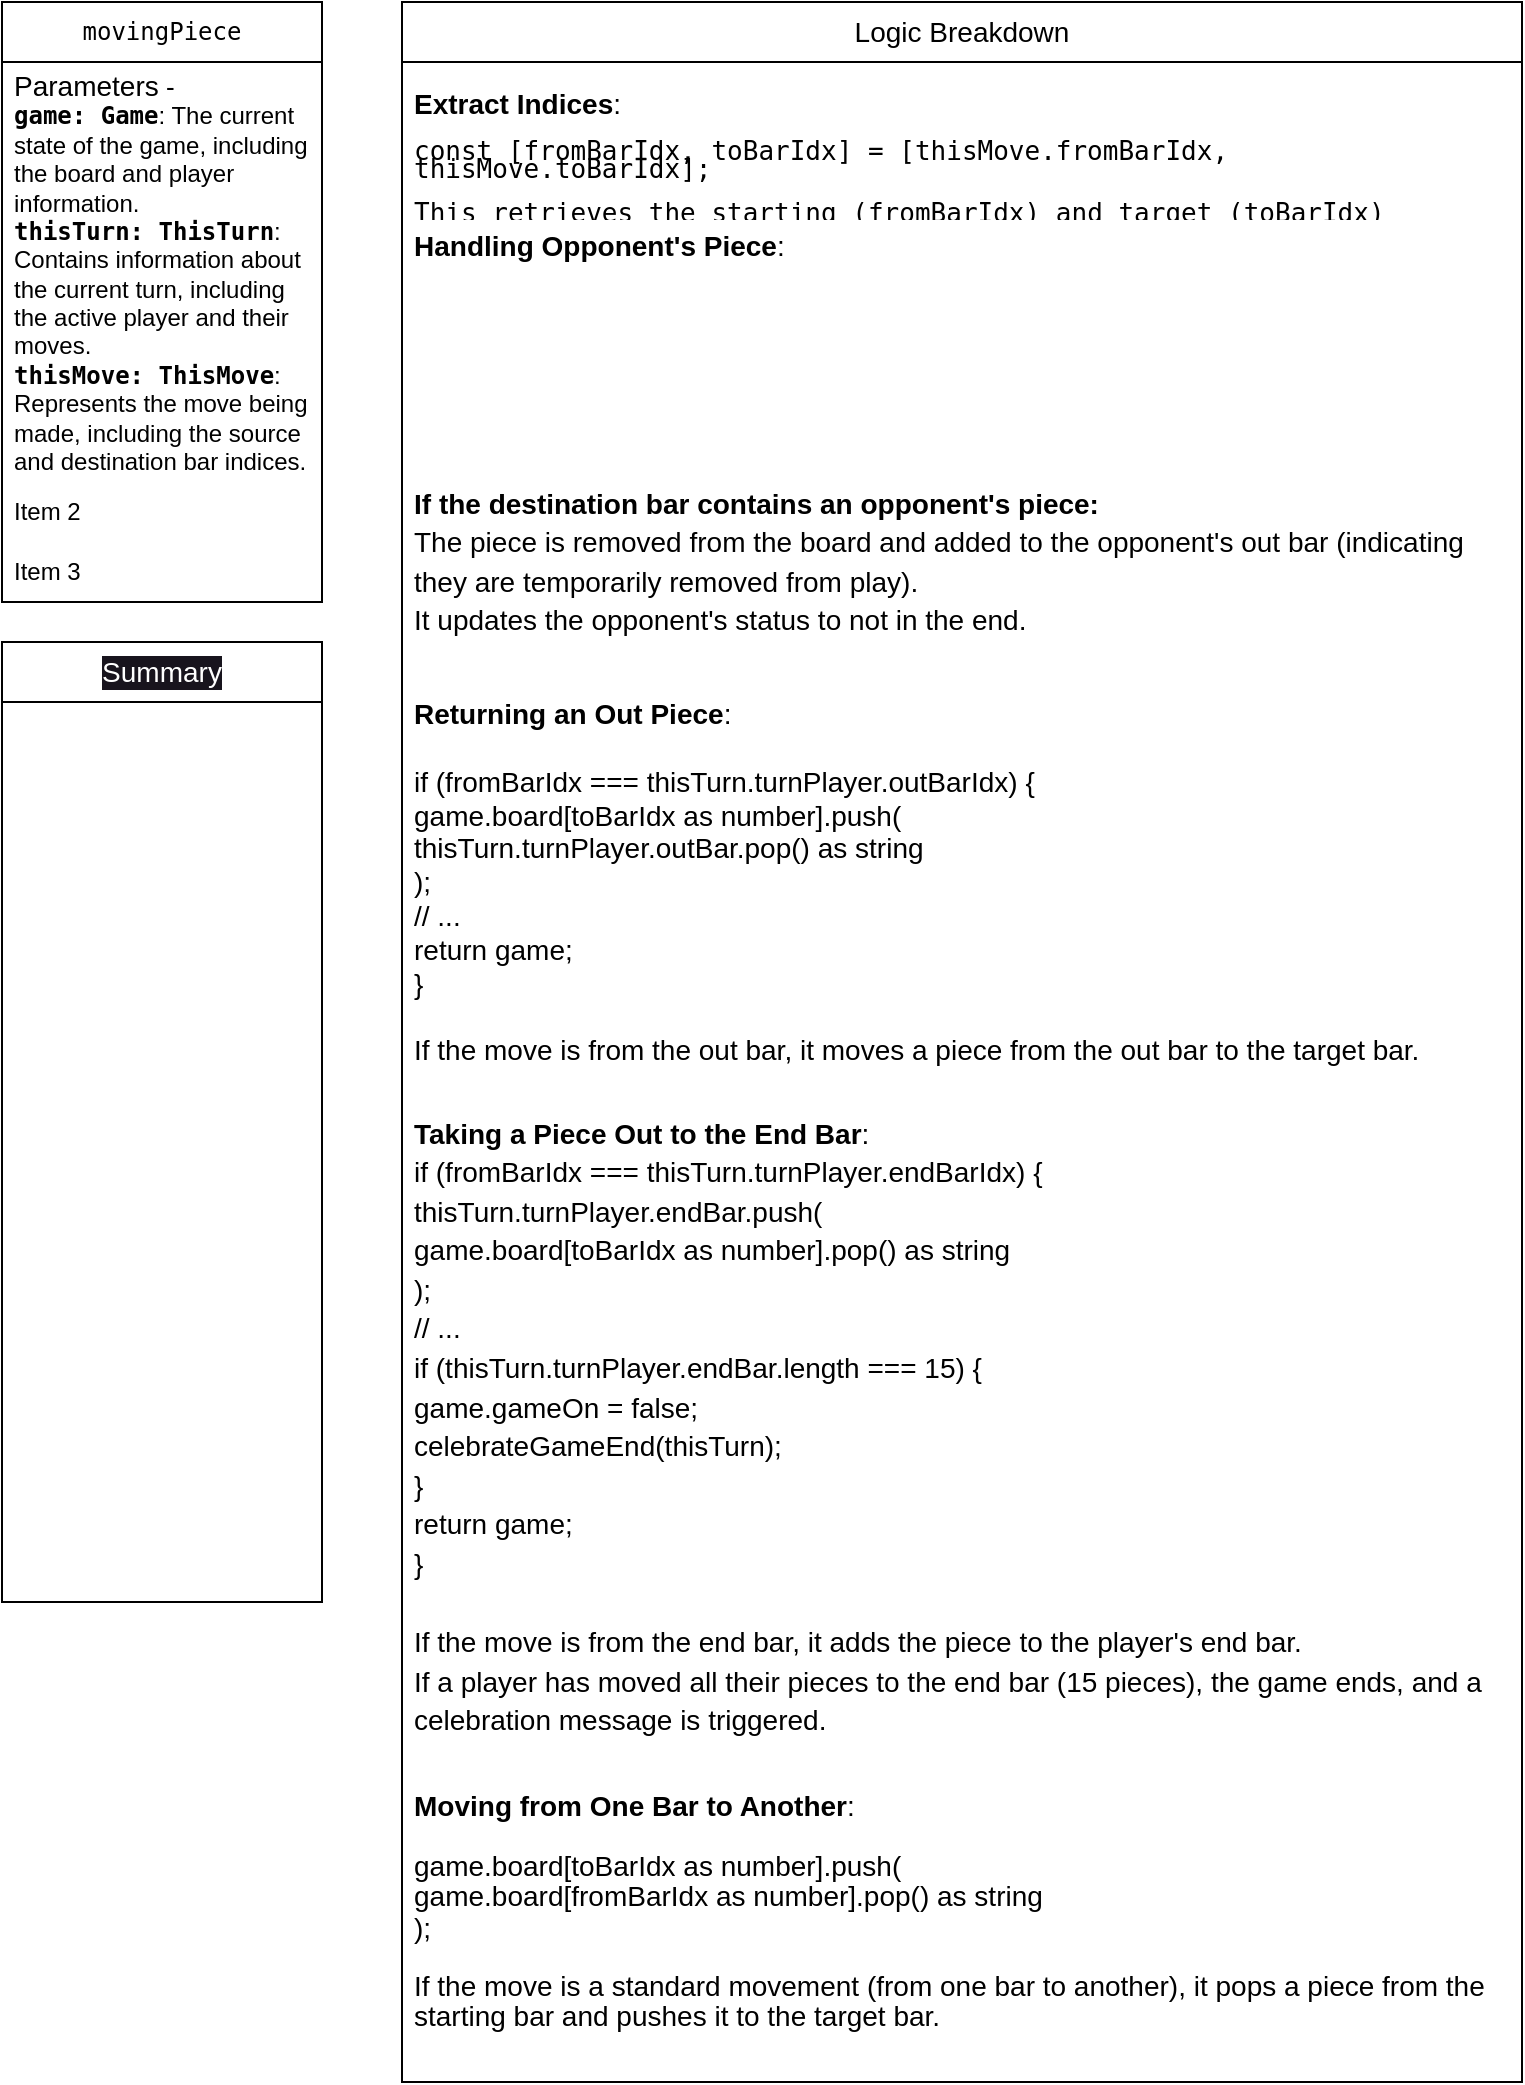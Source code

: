 <mxfile>
    <diagram id="r8uHExLi2j0d200EScn2" name="Page-1">
        <mxGraphModel dx="645" dy="602" grid="1" gridSize="10" guides="1" tooltips="1" connect="1" arrows="1" fold="1" page="1" pageScale="1" pageWidth="850" pageHeight="1100" math="0" shadow="0">
            <root>
                <mxCell id="0"/>
                <mxCell id="1" parent="0"/>
                <mxCell id="2" value="&lt;code&gt;movingPiece&lt;/code&gt;" style="swimlane;fontStyle=0;childLayout=stackLayout;horizontal=1;startSize=30;horizontalStack=0;resizeParent=1;resizeParentMax=0;resizeLast=0;collapsible=1;marginBottom=0;whiteSpace=wrap;html=1;" vertex="1" parent="1">
                    <mxGeometry x="40" y="40" width="160" height="300" as="geometry"/>
                </mxCell>
                <mxCell id="3" value="&lt;span style=&quot;background-color: initial;&quot;&gt;&lt;font style=&quot;font-size: 14px;&quot;&gt;Parameters&lt;/font&gt;&lt;span style=&quot;font-size: 13px;&quot;&gt; -&lt;/span&gt;&lt;/span&gt;&lt;br&gt;&lt;strong style=&quot;background-color: initial;&quot;&gt;&lt;code&gt;game: Game&lt;/code&gt;&lt;/strong&gt;&lt;span style=&quot;background-color: initial;&quot;&gt;: The current state of the game, including the board and player information.&lt;/span&gt;&lt;br&gt;&lt;strong style=&quot;background-color: initial;&quot;&gt;&lt;code&gt;thisTurn: ThisTurn&lt;/code&gt;&lt;/strong&gt;&lt;span style=&quot;background-color: initial;&quot;&gt;: Contains information about the current turn, including the active player and their moves.&lt;/span&gt;&lt;br&gt;&lt;strong style=&quot;background-color: initial;&quot;&gt;&lt;code&gt;thisMove: ThisMove&lt;/code&gt;&lt;/strong&gt;&lt;span style=&quot;background-color: initial;&quot;&gt;: Represents the move being made, including the source and destination bar indices.&lt;/span&gt;" style="text;strokeColor=none;fillColor=none;align=left;verticalAlign=middle;spacingLeft=4;spacingRight=4;overflow=hidden;points=[[0,0.5],[1,0.5]];portConstraint=eastwest;rotatable=0;whiteSpace=wrap;html=1;" vertex="1" parent="2">
                    <mxGeometry y="30" width="160" height="210" as="geometry"/>
                </mxCell>
                <mxCell id="4" value="Item 2" style="text;strokeColor=none;fillColor=none;align=left;verticalAlign=middle;spacingLeft=4;spacingRight=4;overflow=hidden;points=[[0,0.5],[1,0.5]];portConstraint=eastwest;rotatable=0;whiteSpace=wrap;html=1;" vertex="1" parent="2">
                    <mxGeometry y="240" width="160" height="30" as="geometry"/>
                </mxCell>
                <mxCell id="5" value="Item 3" style="text;strokeColor=none;fillColor=none;align=left;verticalAlign=middle;spacingLeft=4;spacingRight=4;overflow=hidden;points=[[0,0.5],[1,0.5]];portConstraint=eastwest;rotatable=0;whiteSpace=wrap;html=1;" vertex="1" parent="2">
                    <mxGeometry y="270" width="160" height="30" as="geometry"/>
                </mxCell>
                <mxCell id="6" value="Logic Breakdown" style="swimlane;fontStyle=0;childLayout=stackLayout;horizontal=1;startSize=30;horizontalStack=0;resizeParent=1;resizeParentMax=0;resizeLast=0;collapsible=1;marginBottom=0;whiteSpace=wrap;html=1;fontSize=14;" vertex="1" parent="1">
                    <mxGeometry x="240" y="40" width="560" height="1040" as="geometry"/>
                </mxCell>
                <mxCell id="7" value="&lt;p style=&quot;line-height: 70%;&quot;&gt;&lt;strong&gt;Extract Indices&lt;/strong&gt;:&lt;br&gt;&lt;/p&gt;&lt;p style=&quot;font-size: 13px; line-height: 70%;&quot;&gt;&lt;code style=&quot;&quot; class=&quot;!whitespace-pre hljs language-javascript&quot;&gt;&lt;font style=&quot;font-size: 13px;&quot;&gt;&lt;span style=&quot;&quot; class=&quot;hljs-keyword&quot;&gt;const&lt;/span&gt; [fromBarIdx, toBarIdx] = [thisMove.&lt;span style=&quot;&quot; class=&quot;hljs-property&quot;&gt;fromBarIdx&lt;/span&gt;, thisMove.&lt;span style=&quot;&quot; class=&quot;hljs-property&quot;&gt;toBarIdx&lt;/span&gt;];&lt;/font&gt;&lt;/code&gt;&lt;/p&gt;&lt;p style=&quot;font-size: 13px; line-height: 70%;&quot;&gt;&lt;code style=&quot;background-color: transparent;&quot; class=&quot;!whitespace-pre hljs language-javascript&quot;&gt;This retrieves the starting (&lt;code style=&quot;&quot;&gt;fromBarIdx&lt;/code&gt;) and target (&lt;code style=&quot;&quot;&gt;toBarIdx&lt;/code&gt;) positions for the move.&lt;/code&gt;&lt;/p&gt;&lt;pre class=&quot;!overflow-visible&quot;&gt;&lt;div class=&quot;dark bg-gray-950 contain-inline-size rounded-md border-[0.5px] border-token-border-medium relative&quot;&gt;&lt;div class=&quot;sticky top-9 md:top-[5.75rem]&quot;&gt;&lt;div class=&quot;absolute bottom-0 right-2 flex h-9 items-center&quot;&gt;&lt;div class=&quot;flex items-center rounded bg-token-main-surface-secondary px-2 font-sans text-xs text-token-text-secondary&quot;&gt;&lt;span data-state=&quot;closed&quot; class=&quot;&quot;&gt;&lt;/span&gt;&lt;/div&gt;&lt;/div&gt;&lt;/div&gt;&lt;/div&gt;&lt;/pre&gt;" style="text;strokeColor=none;fillColor=none;align=left;verticalAlign=middle;spacingLeft=4;spacingRight=4;overflow=hidden;points=[[0,0.5],[1,0.5]];portConstraint=eastwest;rotatable=0;whiteSpace=wrap;html=1;fontSize=14;" vertex="1" parent="6">
                    <mxGeometry y="30" width="560" height="80" as="geometry"/>
                </mxCell>
                <mxCell id="8" value="&lt;strong&gt;Handling Opponent's Piece&lt;/strong&gt;:&lt;br&gt;&lt;div style=&quot;line-height: 120%; font-size: 13px;&quot;&gt;&lt;font style=&quot;font-size: 13px;&quot; color=&quot;#ffffff&quot;&gt;if (game.board[toBarIdx as number].includes(thisTurn.opponentPlayer.name)) {&lt;/font&gt;&lt;/div&gt;&lt;div style=&quot;line-height: 120%; font-size: 13px;&quot;&gt;&lt;font style=&quot;font-size: 13px;&quot; color=&quot;#ffffff&quot;&gt;&amp;nbsp; &amp;nbsp; thisTurn.opponentPlayer.outBar.push(&lt;/font&gt;&lt;/div&gt;&lt;div style=&quot;line-height: 120%; font-size: 13px;&quot;&gt;&lt;font style=&quot;font-size: 13px;&quot; color=&quot;#ffffff&quot;&gt;&amp;nbsp; &amp;nbsp; &amp;nbsp; &amp;nbsp; game.board[toBarIdx as number].pop() as string&lt;/font&gt;&lt;/div&gt;&lt;div style=&quot;line-height: 120%; font-size: 13px;&quot;&gt;&lt;font style=&quot;font-size: 13px;&quot; color=&quot;#ffffff&quot;&gt;&amp;nbsp; &amp;nbsp; );&lt;/font&gt;&lt;/div&gt;&lt;div style=&quot;line-height: 120%; font-size: 13px;&quot;&gt;&lt;font style=&quot;font-size: 13px;&quot; color=&quot;#ffffff&quot;&gt;&amp;nbsp; &amp;nbsp; // ...&lt;/font&gt;&lt;/div&gt;&lt;div style=&quot;line-height: 120%; font-size: 13px;&quot;&gt;&lt;font style=&quot;font-size: 13px;&quot; color=&quot;#ffffff&quot;&gt;}&lt;/font&gt;&lt;/div&gt;&lt;div&gt;&lt;br&gt;&lt;/div&gt;&lt;div style=&quot;line-height: 140%;&quot;&gt;&lt;span style=&quot;background-color: initial;&quot;&gt;&lt;b&gt;If the destination bar contains an opponent's piece:&lt;/b&gt;&lt;/span&gt;&lt;br&gt;&lt;span style=&quot;background-color: initial;&quot;&gt;The piece is removed from the board and added to the opponent's out bar (indicating they are temporarily removed from play).&lt;/span&gt;&lt;br&gt;&lt;span style=&quot;background-color: initial;&quot;&gt;It updates the opponent's status to not in the end.&lt;/span&gt;&lt;br&gt;&lt;/div&gt;&lt;div&gt;&lt;br&gt;&lt;/div&gt;" style="text;strokeColor=none;fillColor=none;align=left;verticalAlign=middle;spacingLeft=4;spacingRight=4;overflow=hidden;points=[[0,0.5],[1,0.5]];portConstraint=eastwest;rotatable=0;whiteSpace=wrap;html=1;fontSize=14;" vertex="1" parent="6">
                    <mxGeometry y="110" width="560" height="230" as="geometry"/>
                </mxCell>
                <mxCell id="9" value="&lt;strong&gt;Returning an Out Piece&lt;/strong&gt;:&lt;br&gt;&lt;br&gt;&lt;span class=&quot;hljs-keyword&quot;&gt;if&lt;/span&gt; (fromBarIdx === thisTurn.&lt;span class=&quot;hljs-property&quot;&gt;turnPlayer&lt;/span&gt;.&lt;span class=&quot;hljs-property&quot;&gt;outBarIdx&lt;/span&gt;) {&lt;br&gt;    game.&lt;span class=&quot;hljs-property&quot;&gt;board&lt;/span&gt;[toBarIdx &lt;span class=&quot;hljs-keyword&quot;&gt;as&lt;/span&gt; number].&lt;span class=&quot;hljs-title function_&quot;&gt;push&lt;/span&gt;(&lt;br&gt;        thisTurn.&lt;span class=&quot;hljs-property&quot;&gt;turnPlayer&lt;/span&gt;.&lt;span class=&quot;hljs-property&quot;&gt;outBar&lt;/span&gt;.&lt;span class=&quot;hljs-title function_&quot;&gt;pop&lt;/span&gt;() &lt;span class=&quot;hljs-keyword&quot;&gt;as&lt;/span&gt; string&lt;br&gt;    );&lt;br&gt;    &lt;span class=&quot;hljs-comment&quot;&gt;// ...&lt;/span&gt;&lt;br&gt;    &lt;span class=&quot;hljs-keyword&quot;&gt;return&lt;/span&gt; game;&lt;br&gt;}&lt;br&gt;&lt;br&gt;If the move is from the out bar, it moves a piece from the out bar to the target bar.&lt;br&gt;" style="text;strokeColor=none;fillColor=none;align=left;verticalAlign=middle;spacingLeft=4;spacingRight=4;overflow=hidden;points=[[0,0.5],[1,0.5]];portConstraint=eastwest;rotatable=0;whiteSpace=wrap;html=1;fontSize=14;" vertex="1" parent="6">
                    <mxGeometry y="340" width="560" height="200" as="geometry"/>
                </mxCell>
                <mxCell id="12" value="&lt;p style=&quot;line-height: 140%;&quot;&gt;&lt;strong&gt;Taking a Piece Out to the End Bar&lt;/strong&gt;:&lt;br&gt;&lt;span class=&quot;hljs-keyword&quot;&gt;if&lt;/span&gt; (fromBarIdx === thisTurn.&lt;span class=&quot;hljs-property&quot;&gt;turnPlayer&lt;/span&gt;.&lt;span class=&quot;hljs-property&quot;&gt;endBarIdx&lt;/span&gt;) {&lt;br&gt;    thisTurn.&lt;span class=&quot;hljs-property&quot;&gt;turnPlayer&lt;/span&gt;.&lt;span class=&quot;hljs-property&quot;&gt;endBar&lt;/span&gt;.&lt;span class=&quot;hljs-title function_&quot;&gt;push&lt;/span&gt;(&lt;br&gt;        game.&lt;span class=&quot;hljs-property&quot;&gt;board&lt;/span&gt;[toBarIdx &lt;span class=&quot;hljs-keyword&quot;&gt;as&lt;/span&gt; number].&lt;span class=&quot;hljs-title function_&quot;&gt;pop&lt;/span&gt;() &lt;span class=&quot;hljs-keyword&quot;&gt;as&lt;/span&gt; string&lt;br&gt;    );&lt;br&gt;    &lt;span class=&quot;hljs-comment&quot;&gt;// ...&lt;/span&gt;&lt;br&gt;    &lt;span class=&quot;hljs-keyword&quot;&gt;if&lt;/span&gt; (thisTurn.&lt;span class=&quot;hljs-property&quot;&gt;turnPlayer&lt;/span&gt;.&lt;span class=&quot;hljs-property&quot;&gt;endBar&lt;/span&gt;.&lt;span class=&quot;hljs-property&quot;&gt;length&lt;/span&gt; === &lt;span class=&quot;hljs-number&quot;&gt;15&lt;/span&gt;) {&lt;br&gt;        game.&lt;span class=&quot;hljs-property&quot;&gt;gameOn&lt;/span&gt; = &lt;span class=&quot;hljs-literal&quot;&gt;false&lt;/span&gt;;&lt;br&gt;        &lt;span class=&quot;hljs-title function_&quot;&gt;celebrateGameEnd&lt;/span&gt;(thisTurn);&lt;br&gt;    }&lt;br&gt;    &lt;span class=&quot;hljs-keyword&quot;&gt;return&lt;/span&gt; game;&lt;br&gt;}&lt;br&gt;&lt;br&gt;&lt;span style=&quot;background-color: initial;&quot;&gt;If the move is from the end bar, it adds the piece to the player's end bar.&lt;/span&gt;&lt;br&gt;&lt;span style=&quot;background-color: initial;&quot;&gt;If a player has moved all their pieces to the end bar (15 pieces), the game ends, and a celebration message is triggered.&lt;/span&gt;&lt;br&gt;&lt;/p&gt;" style="text;strokeColor=none;fillColor=none;align=left;verticalAlign=middle;spacingLeft=4;spacingRight=4;overflow=hidden;points=[[0,0.5],[1,0.5]];portConstraint=eastwest;rotatable=0;whiteSpace=wrap;html=1;fontSize=14;" vertex="1" parent="6">
                    <mxGeometry y="540" width="560" height="330" as="geometry"/>
                </mxCell>
                <mxCell id="13" value="&lt;p style=&quot;line-height: 110%;&quot;&gt;&lt;strong&gt;Moving from One Bar to Another&lt;/strong&gt;:&lt;/p&gt;&lt;p style=&quot;line-height: 110%;&quot;&gt;game.&lt;span class=&quot;hljs-property&quot;&gt;board&lt;/span&gt;[toBarIdx &lt;span class=&quot;hljs-keyword&quot;&gt;as&lt;/span&gt; number].&lt;span class=&quot;hljs-title function_&quot;&gt;push&lt;/span&gt;(&lt;br&gt;    game.&lt;span class=&quot;hljs-property&quot;&gt;board&lt;/span&gt;[fromBarIdx &lt;span class=&quot;hljs-keyword&quot;&gt;as&lt;/span&gt; number].&lt;span class=&quot;hljs-title function_&quot;&gt;pop&lt;/span&gt;() &lt;span class=&quot;hljs-keyword&quot;&gt;as&lt;/span&gt; string&lt;br&gt;);&lt;br&gt;&lt;/p&gt;&lt;p style=&quot;line-height: 110%;&quot;&gt;If the move is a standard movement (from one bar to another), it pops a piece from the starting bar and pushes it to the target bar.&lt;br&gt;&lt;/p&gt;&lt;p&gt;&lt;/p&gt;" style="text;strokeColor=none;fillColor=none;align=left;verticalAlign=middle;spacingLeft=4;spacingRight=4;overflow=hidden;points=[[0,0.5],[1,0.5]];portConstraint=eastwest;rotatable=0;whiteSpace=wrap;html=1;fontSize=14;" vertex="1" parent="6">
                    <mxGeometry y="870" width="560" height="170" as="geometry"/>
                </mxCell>
                <mxCell id="14" value="&lt;font style=&quot;font-size: 14px;&quot;&gt;Summary&lt;/font&gt;" style="swimlane;fontStyle=0;childLayout=stackLayout;horizontal=1;startSize=30;horizontalStack=0;resizeParent=1;resizeParentMax=0;resizeLast=0;collapsible=1;marginBottom=0;whiteSpace=wrap;html=1;labelBackgroundColor=#18141D;fontSize=12;fontColor=#FFFFFF;" vertex="1" parent="1">
                    <mxGeometry x="40" y="360" width="160" height="480" as="geometry"/>
                </mxCell>
                <mxCell id="15" value="&lt;h3 style=&quot;font-size: 14px;&quot;&gt;&lt;font style=&quot;font-size: 14px;&quot;&gt;&lt;span style=&quot;font-weight: normal;&quot;&gt;&lt;font style=&quot;font-size: 14px;&quot;&gt;The&lt;/font&gt;&lt;/span&gt; &lt;code style=&quot;font-weight: normal;&quot;&gt;movingPiece&lt;/code&gt;&lt;span style=&quot;background-color: initial; font-weight: normal;&quot;&gt; function covers several scenarios: moving a piece from the out bar, handling opponent pieces, moving from the end bar, and standard movements.&lt;/span&gt;&lt;/font&gt;&lt;/h3&gt;&lt;h3 style=&quot;font-size: 14px;&quot;&gt;&lt;font style=&quot;font-size: 14px;&quot;&gt;&lt;br&gt;&lt;span style=&quot;font-weight: normal;&quot;&gt;&lt;font style=&quot;font-size: 14px;&quot;&gt;It updates the game state accordingly and handles game-ending logic when a player has successfully moved all their pieces.&lt;/font&gt;&lt;/span&gt;&lt;br&gt;&lt;/font&gt;&lt;/h3&gt;&lt;div style=&quot;font-size: 14px;&quot;&gt;&lt;span style=&quot;font-weight: normal;&quot;&gt;&lt;font style=&quot;font-size: 14px;&quot;&gt;&lt;br&gt;&lt;/font&gt;&lt;/span&gt;&lt;/div&gt;&lt;div style=&quot;font-size: 14px;&quot;&gt;&lt;font style=&quot;font-size: 14px;&quot;&gt;By utilizing helper functions like &lt;code style=&quot;&quot;&gt;celebrateGameEnd&lt;/code&gt;, it ensures that user feedback is integrated into the game flow.&lt;/font&gt;&lt;span style=&quot;font-size: 13px; font-weight: normal;&quot;&gt;&lt;font style=&quot;font-size: 12px;&quot;&gt;&lt;br&gt;&lt;/font&gt;&lt;/span&gt;&lt;/div&gt;" style="text;strokeColor=none;fillColor=none;align=left;verticalAlign=middle;spacingLeft=4;spacingRight=4;overflow=hidden;points=[[0,0.5],[1,0.5]];portConstraint=eastwest;rotatable=0;whiteSpace=wrap;html=1;labelBackgroundColor=none;fontSize=12;fontColor=#FFFFFF;" vertex="1" parent="14">
                    <mxGeometry y="30" width="160" height="450" as="geometry"/>
                </mxCell>
            </root>
        </mxGraphModel>
    </diagram>
</mxfile>